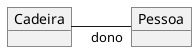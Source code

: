 @startuml mod03ima02
object "Cadeira" as ca
object "Pessoa" as pe 
left to right direction
ca -- "dono" pe
@enduml